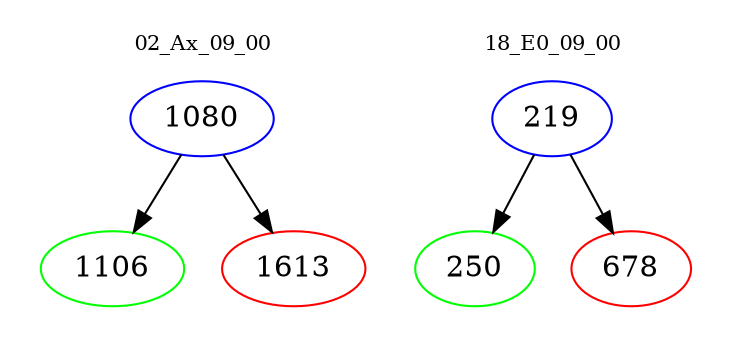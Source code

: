 digraph{
subgraph cluster_0 {
color = white
label = "02_Ax_09_00";
fontsize=10;
T0_1080 [label="1080", color="blue"]
T0_1080 -> T0_1106 [color="black"]
T0_1106 [label="1106", color="green"]
T0_1080 -> T0_1613 [color="black"]
T0_1613 [label="1613", color="red"]
}
subgraph cluster_1 {
color = white
label = "18_E0_09_00";
fontsize=10;
T1_219 [label="219", color="blue"]
T1_219 -> T1_250 [color="black"]
T1_250 [label="250", color="green"]
T1_219 -> T1_678 [color="black"]
T1_678 [label="678", color="red"]
}
}
